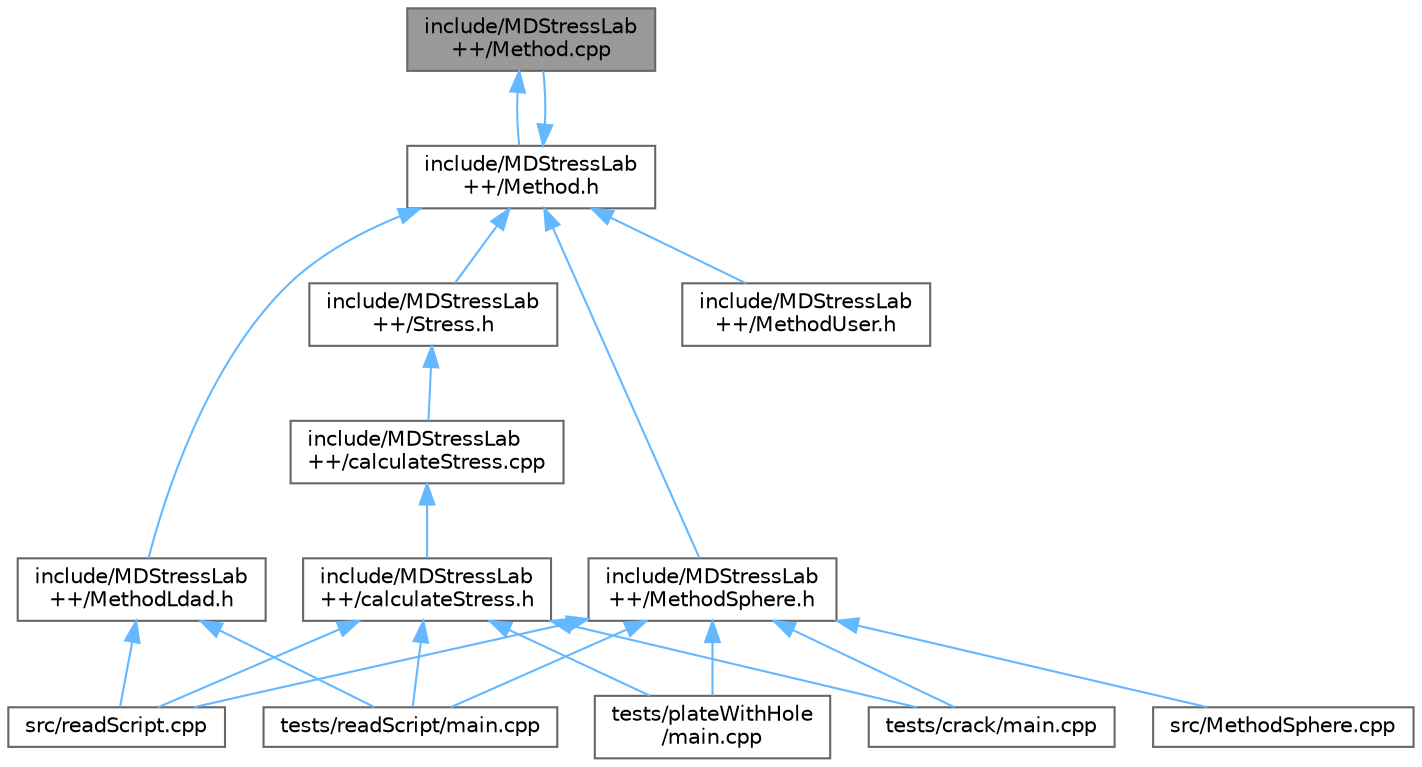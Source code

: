 digraph "include/MDStressLab++/Method.cpp"
{
 // LATEX_PDF_SIZE
  bgcolor="transparent";
  edge [fontname=Helvetica,fontsize=10,labelfontname=Helvetica,labelfontsize=10];
  node [fontname=Helvetica,fontsize=10,shape=box,height=0.2,width=0.4];
  Node1 [id="Node000001",label="include/MDStressLab\l++/Method.cpp",height=0.2,width=0.4,color="gray40", fillcolor="grey60", style="filled", fontcolor="black",tooltip=" "];
  Node1 -> Node2 [id="edge1_Node000001_Node000002",dir="back",color="steelblue1",style="solid",tooltip=" "];
  Node2 [id="Node000002",label="include/MDStressLab\l++/Method.h",height=0.2,width=0.4,color="grey40", fillcolor="white", style="filled",URL="$Method_8h.html",tooltip=" "];
  Node2 -> Node1 [id="edge2_Node000002_Node000001",dir="back",color="steelblue1",style="solid",tooltip=" "];
  Node2 -> Node3 [id="edge3_Node000002_Node000003",dir="back",color="steelblue1",style="solid",tooltip=" "];
  Node3 [id="Node000003",label="include/MDStressLab\l++/MethodLdad.h",height=0.2,width=0.4,color="grey40", fillcolor="white", style="filled",URL="$MethodLdad_8h.html",tooltip=" "];
  Node3 -> Node4 [id="edge4_Node000003_Node000004",dir="back",color="steelblue1",style="solid",tooltip=" "];
  Node4 [id="Node000004",label="src/readScript.cpp",height=0.2,width=0.4,color="grey40", fillcolor="white", style="filled",URL="$readScript_8cpp.html",tooltip=" "];
  Node3 -> Node5 [id="edge5_Node000003_Node000005",dir="back",color="steelblue1",style="solid",tooltip=" "];
  Node5 [id="Node000005",label="tests/readScript/main.cpp",height=0.2,width=0.4,color="grey40", fillcolor="white", style="filled",URL="$readScript_2main_8cpp.html",tooltip=" "];
  Node2 -> Node6 [id="edge6_Node000002_Node000006",dir="back",color="steelblue1",style="solid",tooltip=" "];
  Node6 [id="Node000006",label="include/MDStressLab\l++/MethodSphere.h",height=0.2,width=0.4,color="grey40", fillcolor="white", style="filled",URL="$MethodSphere_8h.html",tooltip=" "];
  Node6 -> Node7 [id="edge7_Node000006_Node000007",dir="back",color="steelblue1",style="solid",tooltip=" "];
  Node7 [id="Node000007",label="src/MethodSphere.cpp",height=0.2,width=0.4,color="grey40", fillcolor="white", style="filled",URL="$MethodSphere_8cpp.html",tooltip=" "];
  Node6 -> Node4 [id="edge8_Node000006_Node000004",dir="back",color="steelblue1",style="solid",tooltip=" "];
  Node6 -> Node8 [id="edge9_Node000006_Node000008",dir="back",color="steelblue1",style="solid",tooltip=" "];
  Node8 [id="Node000008",label="tests/crack/main.cpp",height=0.2,width=0.4,color="grey40", fillcolor="white", style="filled",URL="$crack_2main_8cpp.html",tooltip=" "];
  Node6 -> Node9 [id="edge10_Node000006_Node000009",dir="back",color="steelblue1",style="solid",tooltip=" "];
  Node9 [id="Node000009",label="tests/plateWithHole\l/main.cpp",height=0.2,width=0.4,color="grey40", fillcolor="white", style="filled",URL="$plateWithHole_2main_8cpp.html",tooltip=" "];
  Node6 -> Node5 [id="edge11_Node000006_Node000005",dir="back",color="steelblue1",style="solid",tooltip=" "];
  Node2 -> Node10 [id="edge12_Node000002_Node000010",dir="back",color="steelblue1",style="solid",tooltip=" "];
  Node10 [id="Node000010",label="include/MDStressLab\l++/MethodUser.h",height=0.2,width=0.4,color="grey40", fillcolor="white", style="filled",URL="$MethodUser_8h.html",tooltip=" "];
  Node2 -> Node11 [id="edge13_Node000002_Node000011",dir="back",color="steelblue1",style="solid",tooltip=" "];
  Node11 [id="Node000011",label="include/MDStressLab\l++/Stress.h",height=0.2,width=0.4,color="grey40", fillcolor="white", style="filled",URL="$Stress_8h.html",tooltip=" "];
  Node11 -> Node12 [id="edge14_Node000011_Node000012",dir="back",color="steelblue1",style="solid",tooltip=" "];
  Node12 [id="Node000012",label="include/MDStressLab\l++/calculateStress.cpp",height=0.2,width=0.4,color="grey40", fillcolor="white", style="filled",URL="$calculateStress_8cpp.html",tooltip=" "];
  Node12 -> Node13 [id="edge15_Node000012_Node000013",dir="back",color="steelblue1",style="solid",tooltip=" "];
  Node13 [id="Node000013",label="include/MDStressLab\l++/calculateStress.h",height=0.2,width=0.4,color="grey40", fillcolor="white", style="filled",URL="$calculateStress_8h.html",tooltip=" "];
  Node13 -> Node4 [id="edge16_Node000013_Node000004",dir="back",color="steelblue1",style="solid",tooltip=" "];
  Node13 -> Node8 [id="edge17_Node000013_Node000008",dir="back",color="steelblue1",style="solid",tooltip=" "];
  Node13 -> Node9 [id="edge18_Node000013_Node000009",dir="back",color="steelblue1",style="solid",tooltip=" "];
  Node13 -> Node5 [id="edge19_Node000013_Node000005",dir="back",color="steelblue1",style="solid",tooltip=" "];
}

